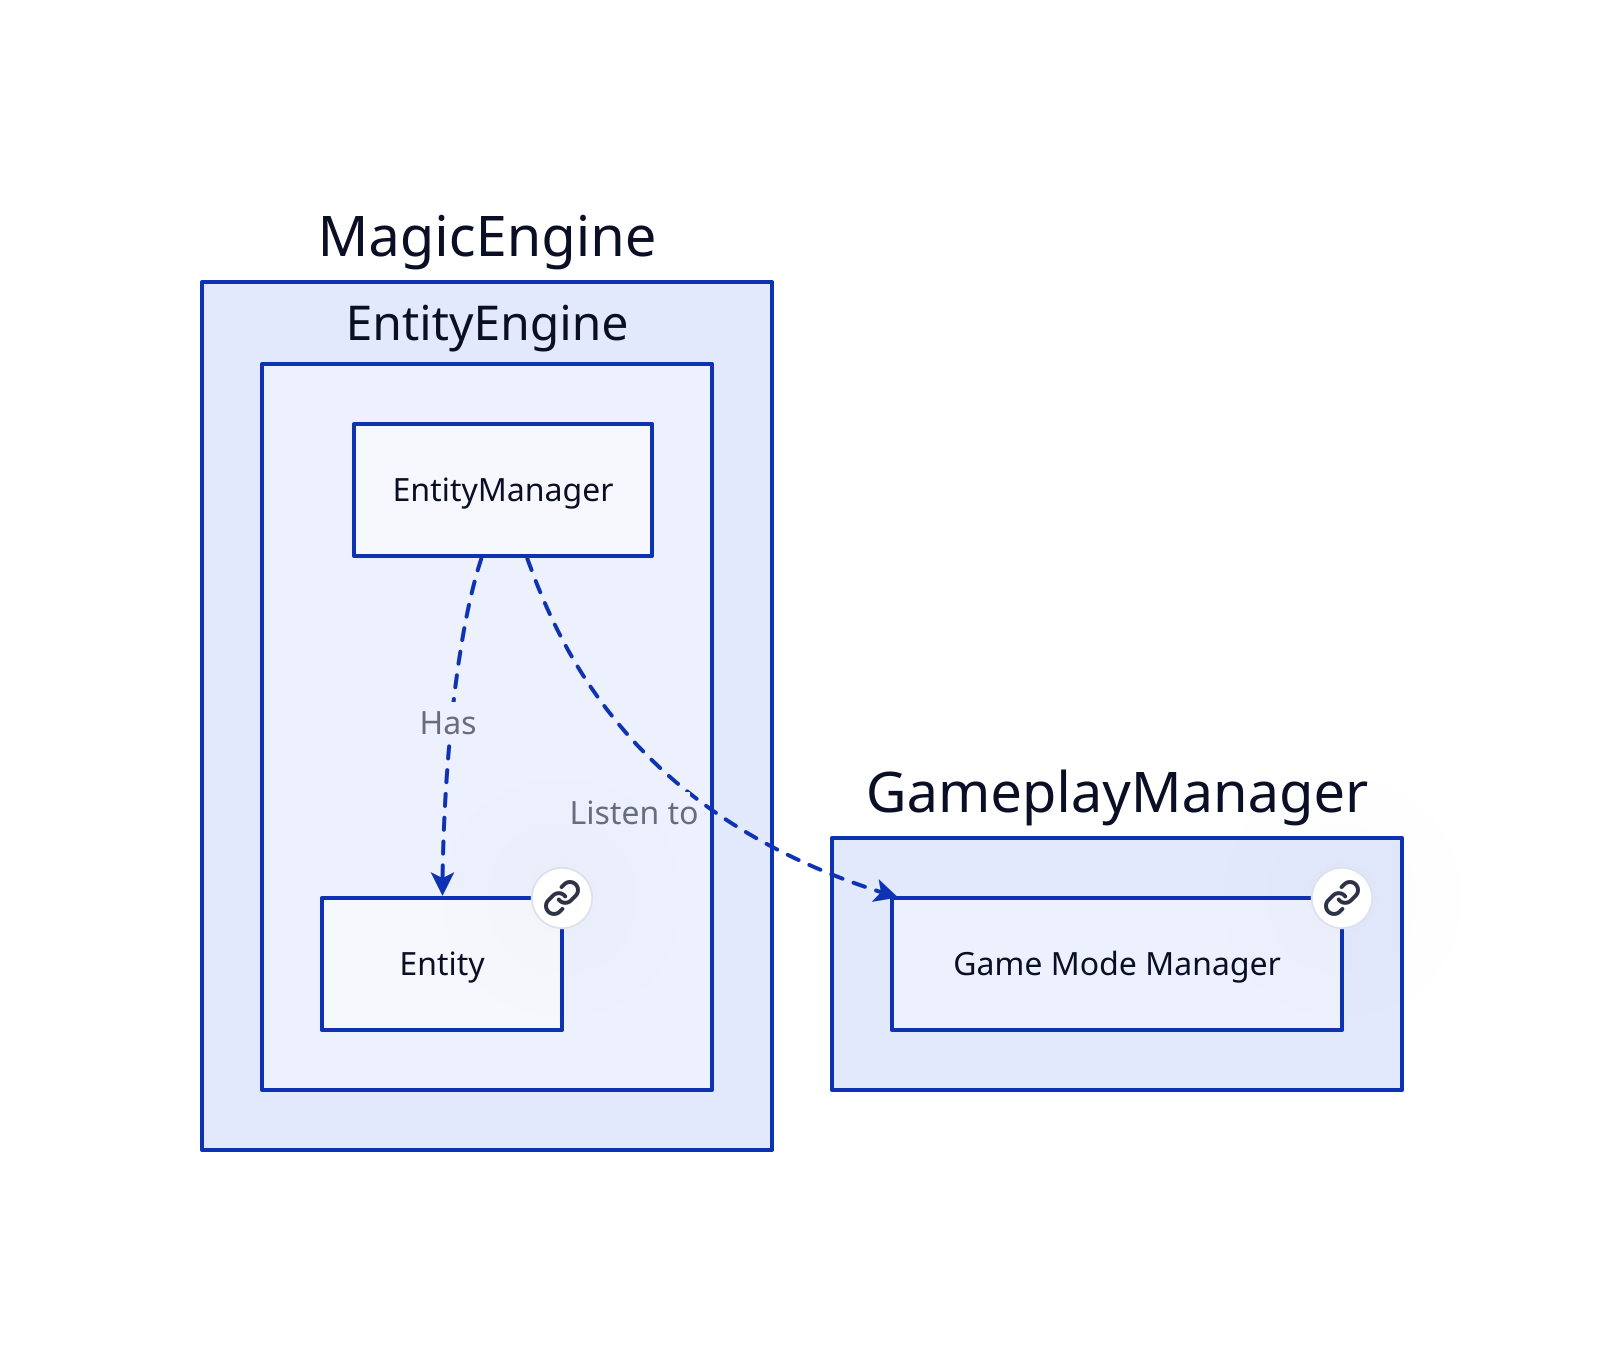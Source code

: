 # Nodes :
MagicEngine: {
    EntityEngine: {
        Entity: Entity {
           link: Entity
        }
    }
}
GameplayManager: {
    GameModeManager: Game Mode Manager {
       link: GameModeManager
    }
}

# Links :
MagicEngine.EntityEngine.EntityManager -> MagicEngine.EntityEngine.Entity: Has {style.stroke-dash: 3
source-arrowhead: {}
target-arrowhead: {shape: arrow}
}
MagicEngine.EntityEngine.EntityManager -> GameplayManager.GameModeManager: Listen to {style.stroke-dash: 3
source-arrowhead: {}
target-arrowhead: {shape: arrow}
}

